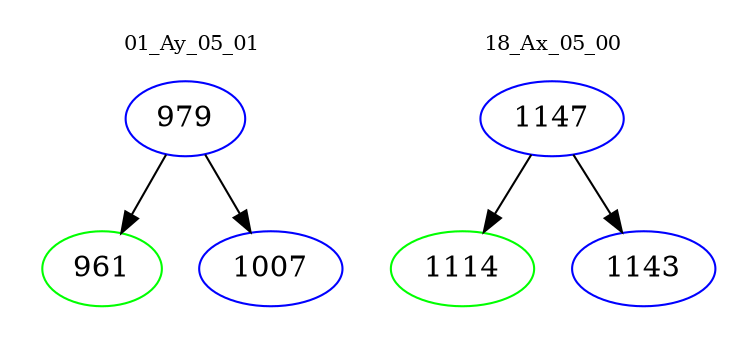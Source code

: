 digraph{
subgraph cluster_0 {
color = white
label = "01_Ay_05_01";
fontsize=10;
T0_979 [label="979", color="blue"]
T0_979 -> T0_961 [color="black"]
T0_961 [label="961", color="green"]
T0_979 -> T0_1007 [color="black"]
T0_1007 [label="1007", color="blue"]
}
subgraph cluster_1 {
color = white
label = "18_Ax_05_00";
fontsize=10;
T1_1147 [label="1147", color="blue"]
T1_1147 -> T1_1114 [color="black"]
T1_1114 [label="1114", color="green"]
T1_1147 -> T1_1143 [color="black"]
T1_1143 [label="1143", color="blue"]
}
}
